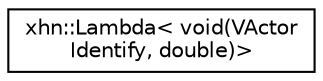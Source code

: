digraph "Graphical Class Hierarchy"
{
  edge [fontname="Helvetica",fontsize="10",labelfontname="Helvetica",labelfontsize="10"];
  node [fontname="Helvetica",fontsize="10",shape=record];
  rankdir="LR";
  Node1 [label="xhn::Lambda\< void(VActor\lIdentify, double)\>",height=0.2,width=0.4,color="black", fillcolor="white", style="filled",URL="$classxhn_1_1_lambda.html"];
}
